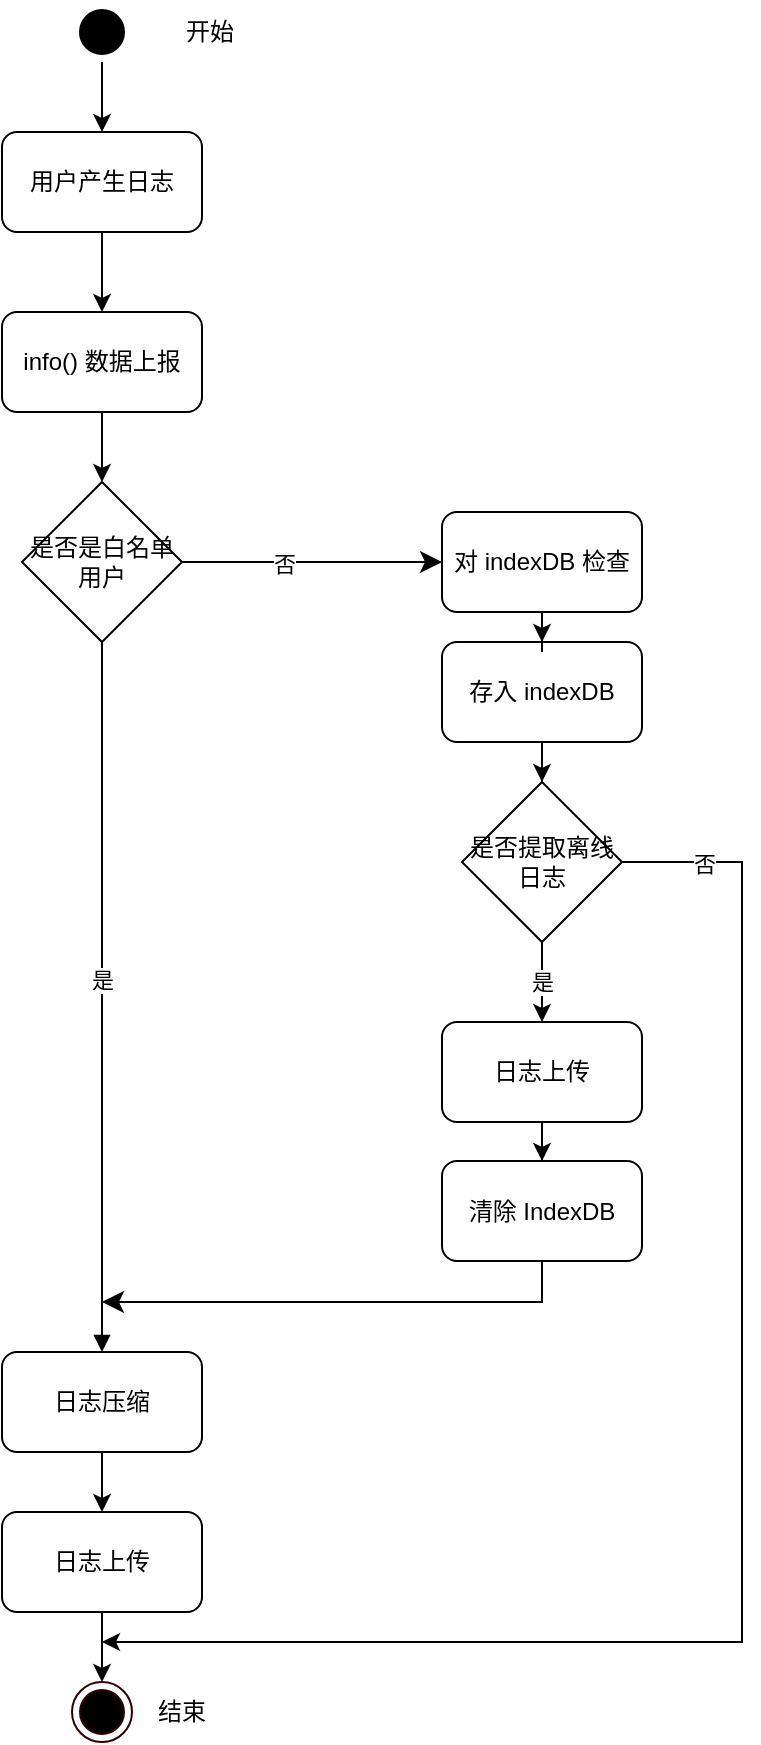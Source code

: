 <mxfile version="21.1.1" type="github">
  <diagram name="第 1 页" id="IT4s2EiO6ka8GxfyGY2X">
    <mxGraphModel dx="1500" dy="830" grid="1" gridSize="10" guides="1" tooltips="1" connect="1" arrows="1" fold="1" page="1" pageScale="1" pageWidth="827" pageHeight="1169" math="0" shadow="0">
      <root>
        <mxCell id="0" />
        <mxCell id="1" parent="0" />
        <mxCell id="2stltuO-EHjp4fbqWveh-1" value="用户产生日志" style="rounded=1;whiteSpace=wrap;html=1;" parent="1" vertex="1">
          <mxGeometry x="280" y="85" width="100" height="50" as="geometry" />
        </mxCell>
        <mxCell id="2stltuO-EHjp4fbqWveh-2" value="info() 数据上报" style="rounded=1;whiteSpace=wrap;html=1;" parent="1" vertex="1">
          <mxGeometry x="280" y="175" width="100" height="50" as="geometry" />
        </mxCell>
        <mxCell id="2stltuO-EHjp4fbqWveh-3" value="是否是白名单用户" style="rhombus;whiteSpace=wrap;html=1;" parent="1" vertex="1">
          <mxGeometry x="290" y="260" width="80" height="80" as="geometry" />
        </mxCell>
        <mxCell id="2stltuO-EHjp4fbqWveh-7" value="清除 IndexDB" style="rounded=1;whiteSpace=wrap;html=1;" parent="1" vertex="1">
          <mxGeometry x="500" y="599.5" width="100" height="50" as="geometry" />
        </mxCell>
        <mxCell id="2stltuO-EHjp4fbqWveh-30" value="" style="edgeStyle=orthogonalEdgeStyle;rounded=0;orthogonalLoop=1;jettySize=auto;html=1;" parent="1" source="2stltuO-EHjp4fbqWveh-8" target="Q-PgKzAsWuu9IqyVDojN-1" edge="1">
          <mxGeometry relative="1" as="geometry">
            <mxPoint x="550" y="435" as="targetPoint" />
          </mxGeometry>
        </mxCell>
        <mxCell id="2stltuO-EHjp4fbqWveh-8" value="存入 indexDB" style="rounded=1;whiteSpace=wrap;html=1;" parent="1" vertex="1">
          <mxGeometry x="500" y="340" width="100" height="50" as="geometry" />
        </mxCell>
        <mxCell id="2stltuO-EHjp4fbqWveh-11" value="" style="endArrow=classic;html=1;rounded=0;" parent="1" source="2stltuO-EHjp4fbqWveh-1" target="2stltuO-EHjp4fbqWveh-2" edge="1">
          <mxGeometry width="50" height="50" relative="1" as="geometry">
            <mxPoint x="310" y="390" as="sourcePoint" />
            <mxPoint x="360" y="340" as="targetPoint" />
          </mxGeometry>
        </mxCell>
        <mxCell id="2stltuO-EHjp4fbqWveh-12" value="" style="endArrow=classic;html=1;rounded=0;" parent="1" source="2stltuO-EHjp4fbqWveh-2" target="2stltuO-EHjp4fbqWveh-3" edge="1">
          <mxGeometry width="50" height="50" relative="1" as="geometry">
            <mxPoint x="510" y="330" as="sourcePoint" />
            <mxPoint x="560" y="280" as="targetPoint" />
          </mxGeometry>
        </mxCell>
        <mxCell id="2stltuO-EHjp4fbqWveh-13" value="" style="edgeStyle=elbowEdgeStyle;elbow=horizontal;endArrow=classic;html=1;curved=0;rounded=0;endSize=8;startSize=8;exitX=1;exitY=0.5;exitDx=0;exitDy=0;entryX=0;entryY=0.5;entryDx=0;entryDy=0;" parent="1" source="2stltuO-EHjp4fbqWveh-3" target="2stltuO-EHjp4fbqWveh-35" edge="1">
          <mxGeometry width="50" height="50" relative="1" as="geometry">
            <mxPoint x="510" y="330" as="sourcePoint" />
            <mxPoint x="560" y="280" as="targetPoint" />
            <Array as="points">
              <mxPoint x="460" y="260" />
            </Array>
          </mxGeometry>
        </mxCell>
        <mxCell id="2stltuO-EHjp4fbqWveh-28" value="否" style="edgeLabel;html=1;align=center;verticalAlign=middle;resizable=0;points=[];" parent="2stltuO-EHjp4fbqWveh-13" vertex="1" connectable="0">
          <mxGeometry x="-0.22" y="-1" relative="1" as="geometry">
            <mxPoint as="offset" />
          </mxGeometry>
        </mxCell>
        <mxCell id="2stltuO-EHjp4fbqWveh-17" value="日志压缩" style="rounded=1;whiteSpace=wrap;html=1;" parent="1" vertex="1">
          <mxGeometry x="280" y="695" width="100" height="50" as="geometry" />
        </mxCell>
        <mxCell id="2stltuO-EHjp4fbqWveh-20" value="" style="endArrow=classic;html=1;rounded=0;entryX=0.5;entryY=0;entryDx=0;entryDy=0;" parent="1" source="2stltuO-EHjp4fbqWveh-17" target="2stltuO-EHjp4fbqWveh-39" edge="1">
          <mxGeometry width="50" height="50" relative="1" as="geometry">
            <mxPoint x="510" y="530" as="sourcePoint" />
            <mxPoint x="560" y="480" as="targetPoint" />
          </mxGeometry>
        </mxCell>
        <mxCell id="2stltuO-EHjp4fbqWveh-21" value="是" style="html=1;verticalAlign=bottom;endArrow=block;rounded=0;" parent="1" source="2stltuO-EHjp4fbqWveh-3" target="2stltuO-EHjp4fbqWveh-17" edge="1">
          <mxGeometry x="-0.0" width="80" relative="1" as="geometry">
            <mxPoint x="290" y="370" as="sourcePoint" />
            <mxPoint x="340" y="510" as="targetPoint" />
            <mxPoint as="offset" />
          </mxGeometry>
        </mxCell>
        <mxCell id="2stltuO-EHjp4fbqWveh-33" value="" style="edgeStyle=orthogonalEdgeStyle;rounded=0;orthogonalLoop=1;jettySize=auto;html=1;exitX=0.5;exitY=1;exitDx=0;exitDy=0;" parent="1" source="Q-PgKzAsWuu9IqyVDojN-1" target="2stltuO-EHjp4fbqWveh-31" edge="1">
          <mxGeometry relative="1" as="geometry">
            <mxPoint x="550" y="485" as="sourcePoint" />
          </mxGeometry>
        </mxCell>
        <mxCell id="Q-PgKzAsWuu9IqyVDojN-2" value="是" style="edgeLabel;html=1;align=center;verticalAlign=middle;resizable=0;points=[];" vertex="1" connectable="0" parent="2stltuO-EHjp4fbqWveh-33">
          <mxGeometry x="-0.801" y="1" relative="1" as="geometry">
            <mxPoint x="-1" y="16" as="offset" />
          </mxGeometry>
        </mxCell>
        <mxCell id="2stltuO-EHjp4fbqWveh-34" value="" style="edgeStyle=orthogonalEdgeStyle;rounded=0;orthogonalLoop=1;jettySize=auto;html=1;" parent="1" source="2stltuO-EHjp4fbqWveh-31" target="2stltuO-EHjp4fbqWveh-7" edge="1">
          <mxGeometry relative="1" as="geometry" />
        </mxCell>
        <mxCell id="2stltuO-EHjp4fbqWveh-31" value="日志上传" style="rounded=1;whiteSpace=wrap;html=1;" parent="1" vertex="1">
          <mxGeometry x="500" y="530" width="100" height="50" as="geometry" />
        </mxCell>
        <mxCell id="2stltuO-EHjp4fbqWveh-36" value="" style="edgeStyle=orthogonalEdgeStyle;rounded=0;orthogonalLoop=1;jettySize=auto;html=1;" parent="1" source="2stltuO-EHjp4fbqWveh-35" target="2stltuO-EHjp4fbqWveh-8" edge="1">
          <mxGeometry relative="1" as="geometry" />
        </mxCell>
        <mxCell id="2stltuO-EHjp4fbqWveh-35" value="对 indexDB 检查" style="rounded=1;whiteSpace=wrap;html=1;" parent="1" vertex="1">
          <mxGeometry x="500" y="275" width="100" height="50" as="geometry" />
        </mxCell>
        <mxCell id="2stltuO-EHjp4fbqWveh-38" value="" style="edgeStyle=segmentEdgeStyle;endArrow=classic;html=1;curved=0;rounded=0;endSize=8;startSize=8;exitX=0.5;exitY=1;exitDx=0;exitDy=0;" parent="1" source="2stltuO-EHjp4fbqWveh-7" edge="1">
          <mxGeometry width="50" height="50" relative="1" as="geometry">
            <mxPoint x="390" y="520" as="sourcePoint" />
            <mxPoint x="330" y="670" as="targetPoint" />
            <Array as="points">
              <mxPoint x="550" y="670" />
              <mxPoint x="330" y="670" />
            </Array>
          </mxGeometry>
        </mxCell>
        <mxCell id="2stltuO-EHjp4fbqWveh-40" value="" style="edgeStyle=orthogonalEdgeStyle;rounded=0;orthogonalLoop=1;jettySize=auto;html=1;" parent="1" source="2stltuO-EHjp4fbqWveh-39" edge="1">
          <mxGeometry relative="1" as="geometry">
            <mxPoint x="330" y="860" as="targetPoint" />
          </mxGeometry>
        </mxCell>
        <mxCell id="2stltuO-EHjp4fbqWveh-39" value="日志上传" style="rounded=1;whiteSpace=wrap;html=1;" parent="1" vertex="1">
          <mxGeometry x="280" y="775" width="100" height="50" as="geometry" />
        </mxCell>
        <mxCell id="2stltuO-EHjp4fbqWveh-45" value="" style="edgeStyle=orthogonalEdgeStyle;rounded=0;orthogonalLoop=1;jettySize=auto;html=1;" parent="1" source="2stltuO-EHjp4fbqWveh-41" target="2stltuO-EHjp4fbqWveh-1" edge="1">
          <mxGeometry relative="1" as="geometry" />
        </mxCell>
        <mxCell id="2stltuO-EHjp4fbqWveh-41" value="" style="ellipse;shape=startState;fillColor=#000000;strokeColor=#000000;" parent="1" vertex="1">
          <mxGeometry x="315" y="20" width="30" height="30" as="geometry" />
        </mxCell>
        <mxCell id="2stltuO-EHjp4fbqWveh-44" value="开始" style="text;html=1;strokeColor=none;fillColor=none;align=center;verticalAlign=middle;whiteSpace=wrap;rounded=0;" parent="1" vertex="1">
          <mxGeometry x="354" y="20" width="60" height="30" as="geometry" />
        </mxCell>
        <mxCell id="2stltuO-EHjp4fbqWveh-46" value="" style="ellipse;shape=endState;fillColor=#000000;strokeColor=#330000;" parent="1" vertex="1">
          <mxGeometry x="315" y="860" width="30" height="30" as="geometry" />
        </mxCell>
        <mxCell id="2stltuO-EHjp4fbqWveh-47" value="结束" style="text;html=1;strokeColor=none;fillColor=none;align=center;verticalAlign=middle;whiteSpace=wrap;rounded=0;" parent="1" vertex="1">
          <mxGeometry x="340" y="860" width="60" height="30" as="geometry" />
        </mxCell>
        <mxCell id="Q-PgKzAsWuu9IqyVDojN-1" value="是否提取离线日志" style="rhombus;whiteSpace=wrap;html=1;" vertex="1" parent="1">
          <mxGeometry x="510" y="410" width="80" height="80" as="geometry" />
        </mxCell>
        <mxCell id="Q-PgKzAsWuu9IqyVDojN-7" value="" style="endArrow=classic;html=1;rounded=0;exitX=1;exitY=0.5;exitDx=0;exitDy=0;" edge="1" parent="1" source="Q-PgKzAsWuu9IqyVDojN-1">
          <mxGeometry width="50" height="50" relative="1" as="geometry">
            <mxPoint x="220" y="630" as="sourcePoint" />
            <mxPoint x="330" y="840" as="targetPoint" />
            <Array as="points">
              <mxPoint x="650" y="450" />
              <mxPoint x="650" y="840" />
              <mxPoint x="330" y="840" />
            </Array>
          </mxGeometry>
        </mxCell>
        <mxCell id="Q-PgKzAsWuu9IqyVDojN-10" value="否" style="edgeLabel;html=1;align=center;verticalAlign=middle;resizable=0;points=[];" vertex="1" connectable="0" parent="Q-PgKzAsWuu9IqyVDojN-7">
          <mxGeometry x="-0.895" y="-1" relative="1" as="geometry">
            <mxPoint as="offset" />
          </mxGeometry>
        </mxCell>
      </root>
    </mxGraphModel>
  </diagram>
</mxfile>
